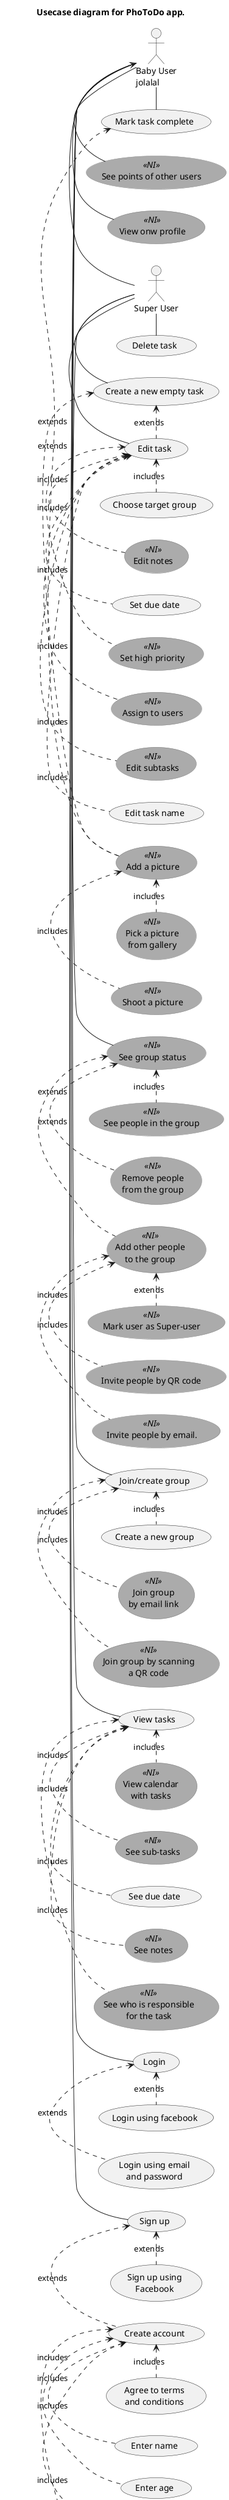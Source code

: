 @startuml

left to right direction

title Usecase diagram for <b>PhoToDo</b> app.


:Super User: as superuser
:Baby User\njolalal: as babyuser

usecase "See group status" as UC1<<NI>>
usecase "Login" as UC2
usecase "View tasks" as UC3
usecase UC4<<NI>> as "See who is responsible
 for the task"
usecase "See notes" as UC5<<NI>>
usecase "See due date" as UC6
usecase "See sub-tasks" as UC7<<NI>>
usecase "Edit task" as UC8
usecase "Delete task" as UC9
usecase "View onw profile" as UC10<<NI>>
usecase "Create a new empty task" as UC11
usecase "See points of other users" as UC12<<NI>>
usecase "Mark task complete" as UC13
usecase "Edit task name" as UC14
usecase "Edit subtasks" as UC15<<NI>>
usecase "Assign to users" as UC16<<NI>>
usecase "Set high priority" as UC17<<NI>>
usecase "Set due date" as UC18
usecase "Edit notes" as UC19<<NI>>
usecase "Add a picture" as UC20<<NI>>
usecase "Shoot a picture" as UC21<<NI>>
usecase UC22<<NI>> as "Pick a picture
from gallery"
usecase UC23<<NI>> as "Add other people
to the group"
usecase UC24 as "Invite people by email."<<NI>>
usecase UC25 as "Invite people by QR code"<<NI>>
usecase UC26 as "Join/create group"
usecase UC27<<NI>> as "Join group by scanning
 a QR code"
usecase UC28<<NI>> as "Join group
by email link"
usecase UC29<<NI>> as "Remove people
from the group"
usecase UC30 as "Mark user as Super-user"<<NI>>
usecase UC31 as "See people in the group"<<NI>>
usecase UC32<<NI>> as "View calendar
with tasks"
usecase UC33 as "Choose target group"
usecase UC34 as "Create account"
usecase UC35 as "Login using email
and password"
usecase UC36 as "Login using facebook"
usecase UC37 as "Enter email"
usecase UC38 as "Enter and confirm password"
usecase UC39 as "Enter age"
usecase UC40 as "Enter name"
usecase UC41 as "Agree to terms
and conditions"
usecase UC42 as "Sign up"
usecase UC43 as "Sign up using
Facebook"
usecase UC44 as "Create a new group"

superuser -left-> babyuser

UC1 -left- superuser
UC8 -left- superuser
UC9 -left- superuser
UC11 -left- superuser

UC2 -left- babyuser
UC26 -left- babyuser
UC3 -left- babyuser
UC10 -left- babyuser
UC12 -left- babyuser
UC13 -left- babyuser
UC42 -left- babyuser


UC4 .left.> UC3 : includes
UC5 .left.> UC3 : includes
UC6 .left.> UC3 : includes
UC7 .left.> UC3 : includes


UC14 .left.> UC8 : includes
UC15 .left.> UC8 : includes
UC16 .left.> UC8 : includes
UC17 .left.> UC8 : includes
UC18 .left.> UC8 : includes
UC19 .left.> UC8 : includes
UC33 .left.> UC8 : includes
UC8 .left.> UC11 : extends

UC20 .left.> UC11: extends

UC13 <.right. UC20: extends

UC21 .left.> UC20 : includes
UC22 .left.> UC20 : includes

UC23 .left.> UC1 : extends
UC24 .left.> UC23 : includes
UC25 .left.> UC23 : includes

UC29 .left.> UC1 : extends
UC31 .left.> UC1 : includes
UC30 .left.>UC23 : extends

UC27 .left.> UC26 : includes
UC28 .left.> UC26 : includes
UC44 .left.> UC26 : includes
UC32 .left.> UC3 : includes

UC35 .left.> UC2 : extends
UC36 .left.> UC2 : extends

UC37 .left.> UC34 : includes
UC38 .left.> UC34 : includes
UC39 .left.> UC34 : includes
UC40 .left.> UC34 : includes
UC41 .left.> UC34 : includes

UC34 .left.> UC42 : extends
UC43 .left.> UC42 : extends

skinparam <<NI>>{
usecaseBackgroundColor #ABABAB
usecaseBorderColor grey
usecaseArrowColor black
}

@enduml